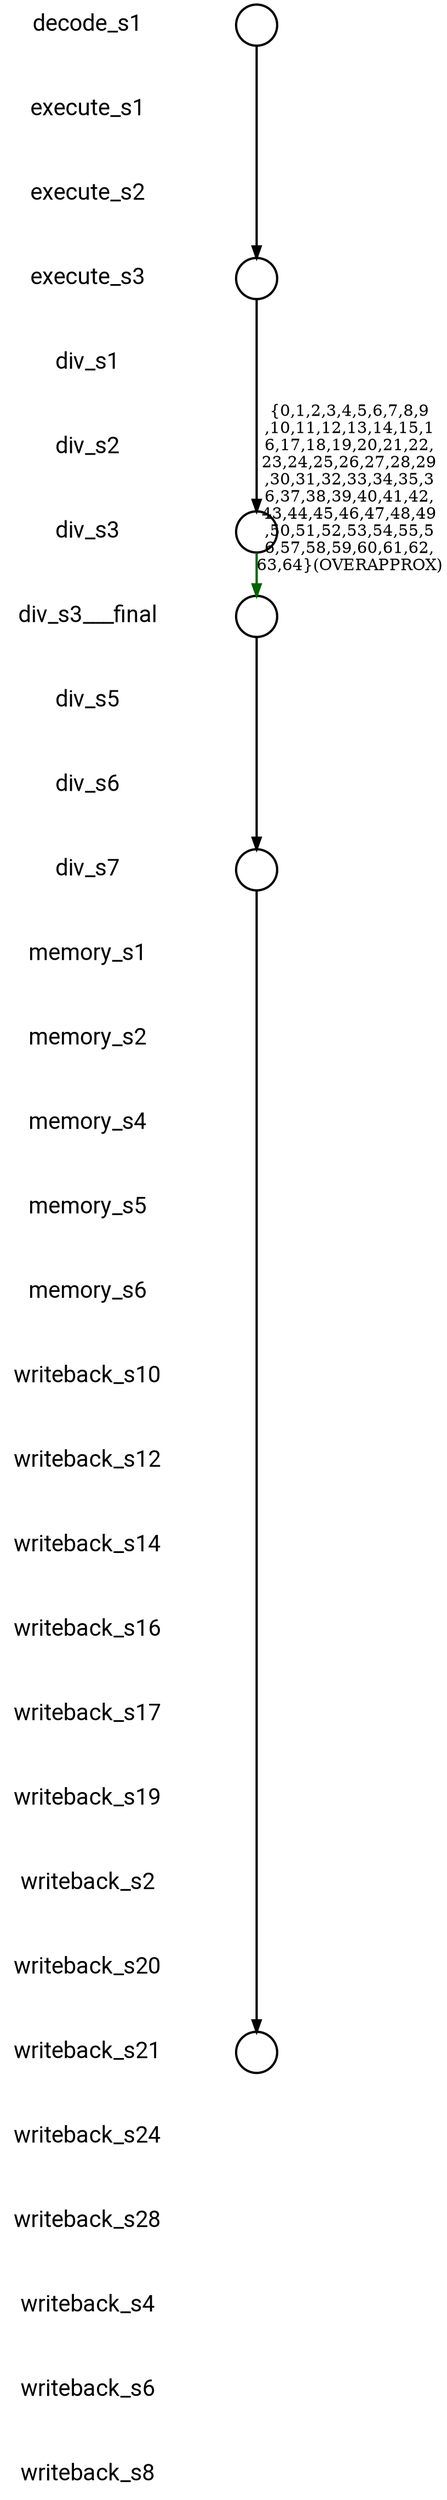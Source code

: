 
digraph G {
    edge [penwidth=2];
    node [ shape=box, fontsize=20, penwidth=2, fontname="roboto"];
    esep=0.5;
    layout=neato;
    overlap=scale;
    splines=true;

l_decode_s1 [label="decode_s1"; pos="0,-0!"; shape=none];

l_execute_s1 [label="execute_s1"; pos="0,-1!"; shape=none];

l_execute_s2 [label="execute_s2"; pos="0,-2!"; shape=none];

l_execute_s3 [label="execute_s3"; pos="0,-3!"; shape=none];

l_div_s1 [label="div_s1"; pos="0,-4!"; shape=none];

l_div_s2 [label="div_s2"; pos="0,-5!"; shape=none];

l_div_s3 [label="div_s3"; pos="0,-6!"; shape=none];

l_div_s3___final [label="div_s3___final"; pos="0,-7!"; shape=none];

l_div_s5 [label="div_s5"; pos="0,-8!"; shape=none];

l_div_s6 [label="div_s6"; pos="0,-9!"; shape=none];

l_div_s7 [label="div_s7"; pos="0,-10!"; shape=none];

l_memory_s1 [label="memory_s1"; pos="0,-11!"; shape=none];

l_memory_s2 [label="memory_s2"; pos="0,-12!"; shape=none];

l_memory_s4 [label="memory_s4"; pos="0,-13!"; shape=none];

l_memory_s5 [label="memory_s5"; pos="0,-14!"; shape=none];

l_memory_s6 [label="memory_s6"; pos="0,-15!"; shape=none];

l_writeback_s10 [label="writeback_s10"; pos="0,-16!"; shape=none];

l_writeback_s12 [label="writeback_s12"; pos="0,-17!"; shape=none];

l_writeback_s14 [label="writeback_s14"; pos="0,-18!"; shape=none];

l_writeback_s16 [label="writeback_s16"; pos="0,-19!"; shape=none];

l_writeback_s17 [label="writeback_s17"; pos="0,-20!"; shape=none];

l_writeback_s19 [label="writeback_s19"; pos="0,-21!"; shape=none];

l_writeback_s2 [label="writeback_s2"; pos="0,-22!"; shape=none];

l_writeback_s20 [label="writeback_s20"; pos="0,-23!"; shape=none];

l_writeback_s21 [label="writeback_s21"; pos="0,-24!"; shape=none];

l_writeback_s24 [label="writeback_s24"; pos="0,-25!"; shape=none];

l_writeback_s28 [label="writeback_s28"; pos="0,-26!"; shape=none];

l_writeback_s4 [label="writeback_s4"; pos="0,-27!"; shape=none];

l_writeback_s6 [label="writeback_s6"; pos="0,-28!"; shape=none];

l_writeback_s8 [label="writeback_s8"; pos="0,-29!"; shape=none];

n_decode_s1 [label=""; pos="2,-0!"; shape=circle ]; 


n_execute_s3 [label=""; pos="2,-3!"; shape=circle ]; 


n_div_s3 [label=""; pos="2,-6!"; shape=circle ]; 


n_div_s7 [label=""; pos="2,-10!"; shape=circle ]; 


n_writeback_s21 [label=""; pos="2,-24!"; shape=circle ]; 


n_div_s3___final [label=""; pos="2,-7!"; shape=circle ]; 


n_decode_s1 -> n_execute_s3 [color="black"];

n_execute_s3 -> n_div_s3 [color="black"];

n_div_s3 -> n_div_s3___final [color="#006400", label="{0,1,2,3,4,5,6,7,8,9
,10,11,12,13,14,15,1
6,17,18,19,20,21,22,
23,24,25,26,27,28,29
,30,31,32,33,34,35,3
6,37,38,39,40,41,42,
43,44,45,46,47,48,49
,50,51,52,53,54,55,5
6,57,58,59,60,61,62,
63,64}(OVERAPPROX)"];

n_div_s7 -> n_writeback_s21 [color="black"];

n_div_s3___final -> n_div_s7 [color="black"];
}